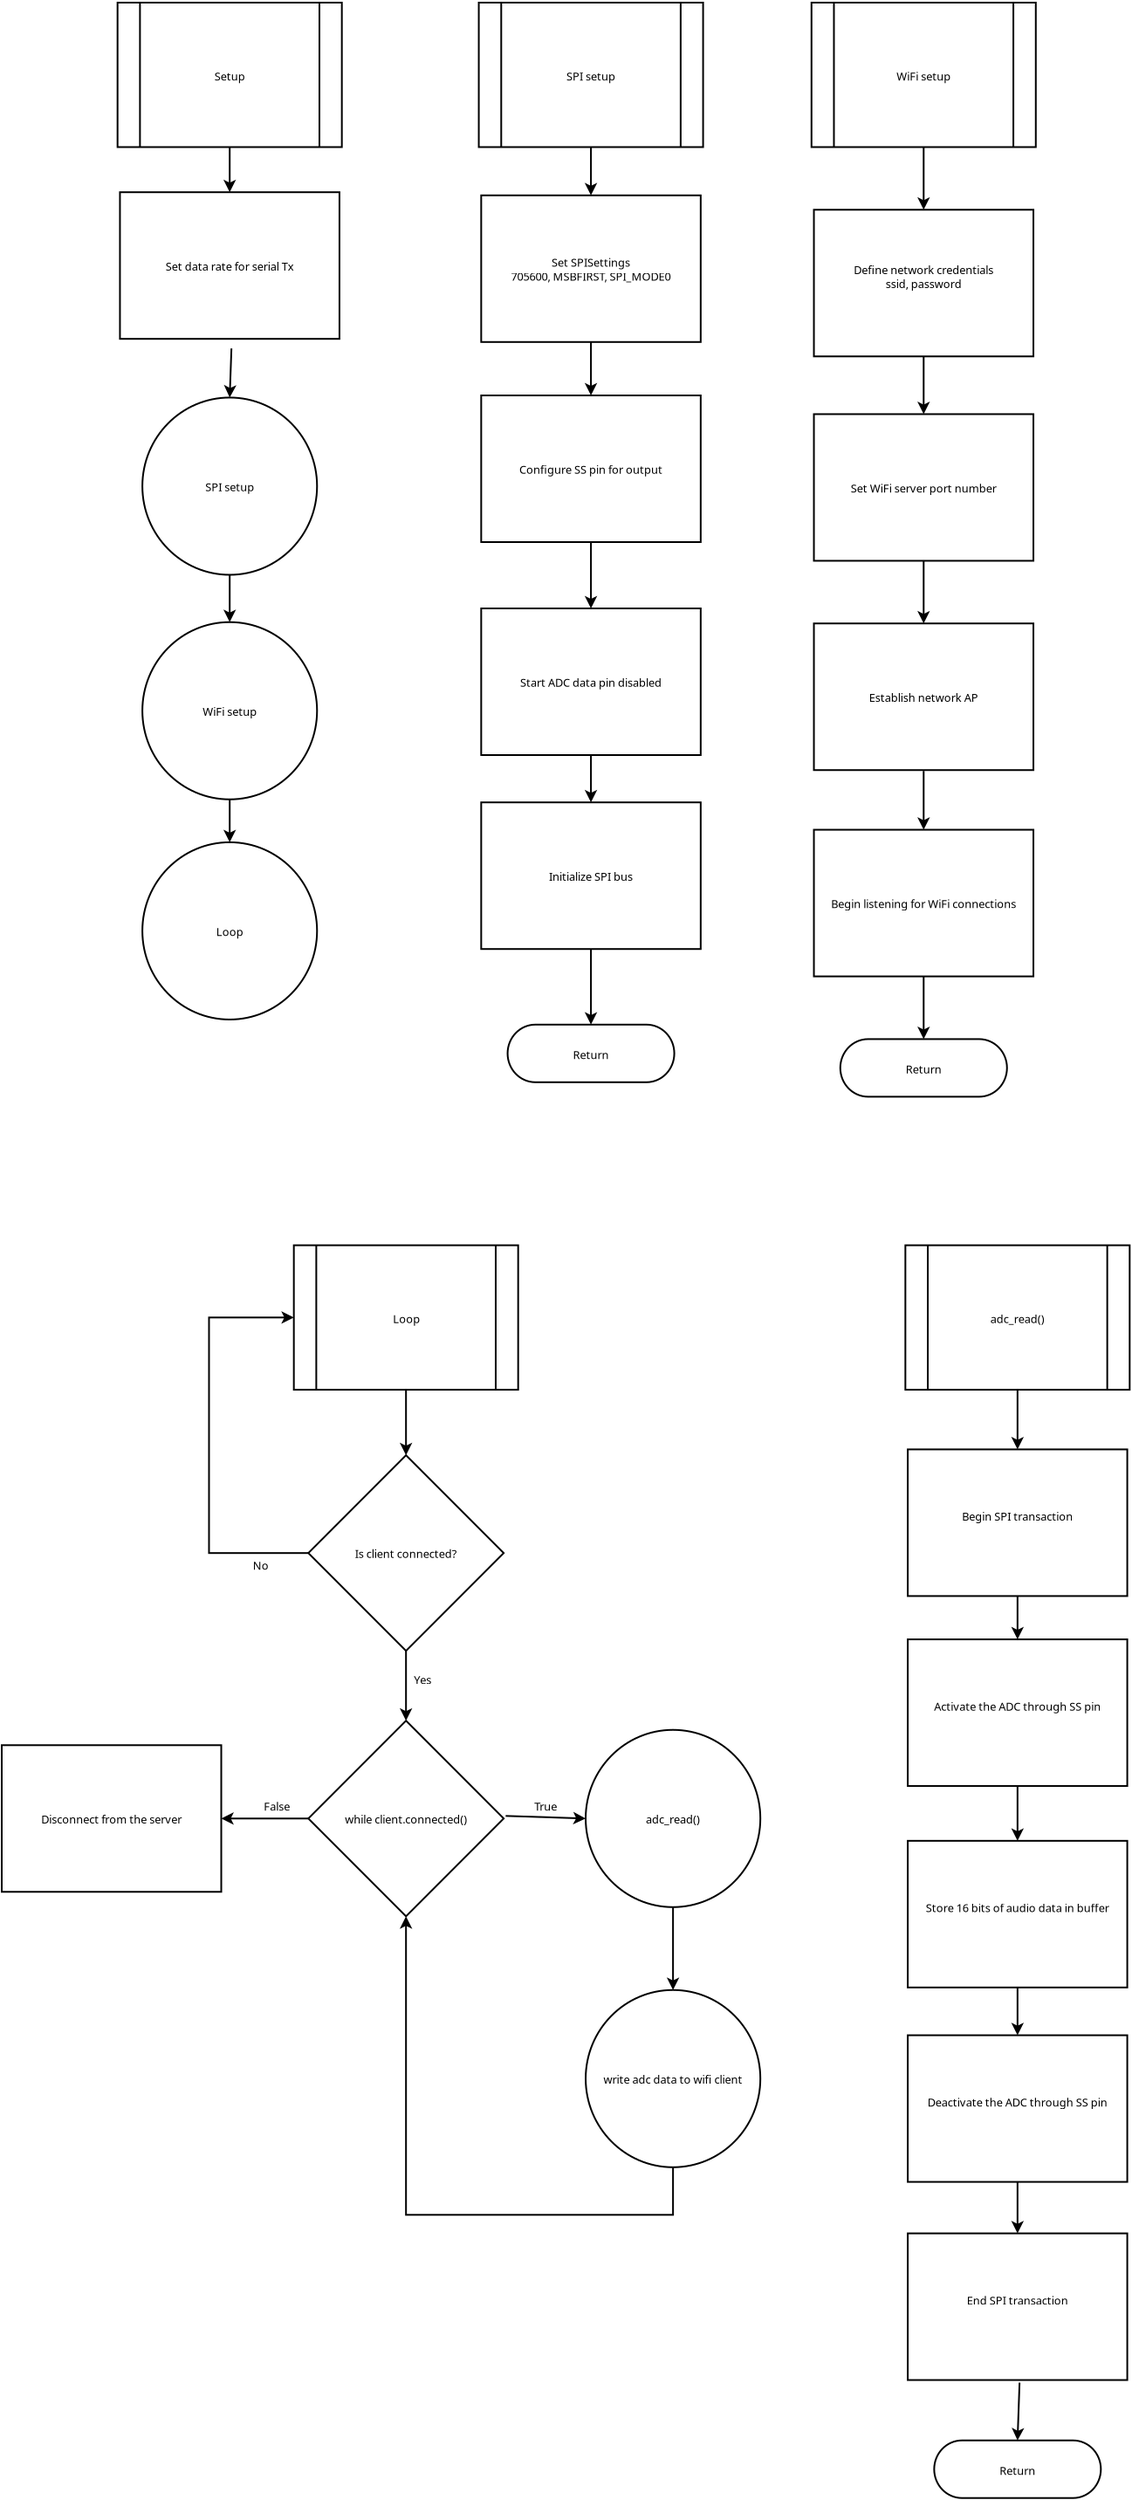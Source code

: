 <?xml version="1.0" encoding="UTF-8"?>
<dia:diagram xmlns:dia="http://www.lysator.liu.se/~alla/dia/">
  <dia:layer name="Background" visible="true" connectable="true" active="true">
    <dia:group>
      <dia:attribute name="meta">
        <dia:composite type="dict"/>
      </dia:attribute>
      <dia:attribute name="matrix"/>
      <dia:object type="Flowchart - Predefined Process" version="1" id="O0">
        <dia:attribute name="obj_pos">
          <dia:point val="64.436,91.11"/>
        </dia:attribute>
        <dia:attribute name="obj_bb">
          <dia:rectangle val="64.336,91.01;77.386,99.485"/>
        </dia:attribute>
        <dia:attribute name="meta">
          <dia:composite type="dict"/>
        </dia:attribute>
        <dia:attribute name="elem_corner">
          <dia:point val="64.436,91.11"/>
        </dia:attribute>
        <dia:attribute name="elem_width">
          <dia:real val="12.85"/>
        </dia:attribute>
        <dia:attribute name="elem_height">
          <dia:real val="8.275"/>
        </dia:attribute>
        <dia:attribute name="line_width">
          <dia:real val="0.1"/>
        </dia:attribute>
        <dia:attribute name="line_colour">
          <dia:color val="#000000ff"/>
        </dia:attribute>
        <dia:attribute name="fill_colour">
          <dia:color val="#ffffffff"/>
        </dia:attribute>
        <dia:attribute name="show_background">
          <dia:boolean val="true"/>
        </dia:attribute>
        <dia:attribute name="line_style">
          <dia:enum val="0"/>
          <dia:real val="1"/>
        </dia:attribute>
        <dia:attribute name="padding">
          <dia:real val="0.1"/>
        </dia:attribute>
        <dia:attribute name="text">
          <dia:composite type="text">
            <dia:attribute name="string">
              <dia:string>#Loop#</dia:string>
            </dia:attribute>
            <dia:attribute name="font">
              <dia:font family="sans" style="0" name="Helvetica"/>
            </dia:attribute>
            <dia:attribute name="height">
              <dia:real val="0.8"/>
            </dia:attribute>
            <dia:attribute name="pos">
              <dia:point val="70.861,95.447"/>
            </dia:attribute>
            <dia:attribute name="color">
              <dia:color val="#000000ff"/>
            </dia:attribute>
            <dia:attribute name="alignment">
              <dia:enum val="1"/>
            </dia:attribute>
          </dia:composite>
        </dia:attribute>
        <dia:attribute name="text_fitting">
          <dia:enum val="1"/>
        </dia:attribute>
        <dia:attribute name="flip_horizontal">
          <dia:boolean val="false"/>
        </dia:attribute>
        <dia:attribute name="flip_vertical">
          <dia:boolean val="false"/>
        </dia:attribute>
        <dia:attribute name="subscale">
          <dia:real val="1"/>
        </dia:attribute>
        <dia:connections>
          <dia:connection handle="0" to="O0" connection="14"/>
          <dia:connection handle="1" to="O1" connection="0"/>
        </dia:connections>
      </dia:object>
      <dia:object type="Flowchart - Diamond" version="0" id="O1">
        <dia:attribute name="obj_pos">
          <dia:point val="65.266,103.137"/>
        </dia:attribute>
        <dia:attribute name="obj_bb">
          <dia:rectangle val="65.216,103.087;76.507,114.392"/>
        </dia:attribute>
        <dia:attribute name="elem_corner">
          <dia:point val="65.266,103.137"/>
        </dia:attribute>
        <dia:attribute name="elem_width">
          <dia:real val="11.191"/>
        </dia:attribute>
        <dia:attribute name="elem_height">
          <dia:real val="11.204"/>
        </dia:attribute>
        <dia:attribute name="show_background">
          <dia:boolean val="true"/>
        </dia:attribute>
        <dia:attribute name="padding">
          <dia:real val="0.354"/>
        </dia:attribute>
        <dia:attribute name="text">
          <dia:composite type="text">
            <dia:attribute name="string">
              <dia:string>#Is client connected?#</dia:string>
            </dia:attribute>
            <dia:attribute name="font">
              <dia:font family="sans" style="0" name="Helvetica"/>
            </dia:attribute>
            <dia:attribute name="height">
              <dia:real val="0.8"/>
            </dia:attribute>
            <dia:attribute name="pos">
              <dia:point val="70.861,108.935"/>
            </dia:attribute>
            <dia:attribute name="color">
              <dia:color val="#000000ff"/>
            </dia:attribute>
            <dia:attribute name="alignment">
              <dia:enum val="1"/>
            </dia:attribute>
          </dia:composite>
        </dia:attribute>
        <dia:connections>
          <dia:connection handle="0" to="O1" connection="12"/>
          <dia:connection handle="1" to="O0" connection="6"/>
        </dia:connections>
      </dia:object>
      <dia:object type="Standard - Line" version="0" id="O2">
        <dia:attribute name="obj_pos">
          <dia:point val="70.861,99.385"/>
        </dia:attribute>
        <dia:attribute name="obj_bb">
          <dia:rectangle val="70.499,99.335;71.223,103.187"/>
        </dia:attribute>
        <dia:attribute name="conn_endpoints">
          <dia:point val="70.861,99.385"/>
          <dia:point val="70.861,103.137"/>
        </dia:attribute>
        <dia:attribute name="numcp">
          <dia:int val="1"/>
        </dia:attribute>
        <dia:attribute name="end_arrow">
          <dia:enum val="22"/>
        </dia:attribute>
        <dia:attribute name="end_arrow_length">
          <dia:real val="0.5"/>
        </dia:attribute>
        <dia:attribute name="end_arrow_width">
          <dia:real val="0.5"/>
        </dia:attribute>
      </dia:object>
      <dia:object type="Standard - ZigZagLine" version="1" id="O3">
        <dia:attribute name="obj_pos">
          <dia:point val="65.266,108.74"/>
        </dia:attribute>
        <dia:attribute name="obj_bb">
          <dia:rectangle val="59.526,94.886;65.316,108.79"/>
        </dia:attribute>
        <dia:attribute name="orth_points">
          <dia:point val="65.266,108.74"/>
          <dia:point val="59.576,108.74"/>
          <dia:point val="59.576,95.247"/>
          <dia:point val="64.436,95.247"/>
        </dia:attribute>
        <dia:attribute name="orth_orient">
          <dia:enum val="0"/>
          <dia:enum val="1"/>
          <dia:enum val="0"/>
        </dia:attribute>
        <dia:attribute name="autorouting">
          <dia:boolean val="false"/>
        </dia:attribute>
        <dia:attribute name="end_arrow">
          <dia:enum val="22"/>
        </dia:attribute>
        <dia:attribute name="end_arrow_length">
          <dia:real val="0.5"/>
        </dia:attribute>
        <dia:attribute name="end_arrow_width">
          <dia:real val="0.5"/>
        </dia:attribute>
      </dia:object>
      <dia:object type="Standard - Text" version="1" id="O4">
        <dia:attribute name="obj_pos">
          <dia:point val="62.085,109.69"/>
        </dia:attribute>
        <dia:attribute name="obj_bb">
          <dia:rectangle val="62.085,109.095;62.957,109.843"/>
        </dia:attribute>
        <dia:attribute name="text">
          <dia:composite type="text">
            <dia:attribute name="string">
              <dia:string>#No#</dia:string>
            </dia:attribute>
            <dia:attribute name="font">
              <dia:font family="sans" style="0" name="Helvetica"/>
            </dia:attribute>
            <dia:attribute name="height">
              <dia:real val="0.8"/>
            </dia:attribute>
            <dia:attribute name="pos">
              <dia:point val="62.085,109.69"/>
            </dia:attribute>
            <dia:attribute name="color">
              <dia:color val="#000000ff"/>
            </dia:attribute>
            <dia:attribute name="alignment">
              <dia:enum val="0"/>
            </dia:attribute>
          </dia:composite>
        </dia:attribute>
        <dia:attribute name="valign">
          <dia:enum val="3"/>
        </dia:attribute>
      </dia:object>
      <dia:object type="Flowchart - Ellipse" version="0" id="O5">
        <dia:attribute name="obj_pos">
          <dia:point val="81.154,118.868"/>
        </dia:attribute>
        <dia:attribute name="obj_bb">
          <dia:rectangle val="81.104,118.818;91.211,129.072"/>
        </dia:attribute>
        <dia:attribute name="elem_corner">
          <dia:point val="81.154,118.868"/>
        </dia:attribute>
        <dia:attribute name="elem_width">
          <dia:real val="10.007"/>
        </dia:attribute>
        <dia:attribute name="elem_height">
          <dia:real val="10.153"/>
        </dia:attribute>
        <dia:attribute name="show_background">
          <dia:boolean val="true"/>
        </dia:attribute>
        <dia:attribute name="padding">
          <dia:real val="0.354"/>
        </dia:attribute>
        <dia:attribute name="text">
          <dia:composite type="text">
            <dia:attribute name="string">
              <dia:string>#adc_read()#</dia:string>
            </dia:attribute>
            <dia:attribute name="font">
              <dia:font family="sans" style="0" name="Helvetica"/>
            </dia:attribute>
            <dia:attribute name="height">
              <dia:real val="0.8"/>
            </dia:attribute>
            <dia:attribute name="pos">
              <dia:point val="86.158,124.14"/>
            </dia:attribute>
            <dia:attribute name="color">
              <dia:color val="#000000ff"/>
            </dia:attribute>
            <dia:attribute name="alignment">
              <dia:enum val="1"/>
            </dia:attribute>
          </dia:composite>
        </dia:attribute>
      </dia:object>
      <dia:object type="Flowchart - Ellipse" version="0" id="O6">
        <dia:attribute name="obj_pos">
          <dia:point val="81.154,133.768"/>
        </dia:attribute>
        <dia:attribute name="obj_bb">
          <dia:rectangle val="81.104,133.718;91.211,143.971"/>
        </dia:attribute>
        <dia:attribute name="elem_corner">
          <dia:point val="81.154,133.768"/>
        </dia:attribute>
        <dia:attribute name="elem_width">
          <dia:real val="10.007"/>
        </dia:attribute>
        <dia:attribute name="elem_height">
          <dia:real val="10.153"/>
        </dia:attribute>
        <dia:attribute name="show_background">
          <dia:boolean val="true"/>
        </dia:attribute>
        <dia:attribute name="padding">
          <dia:real val="0.354"/>
        </dia:attribute>
        <dia:attribute name="text">
          <dia:composite type="text">
            <dia:attribute name="string">
              <dia:string>#write adc data to wifi client#</dia:string>
            </dia:attribute>
            <dia:attribute name="font">
              <dia:font family="sans" style="0" name="Helvetica"/>
            </dia:attribute>
            <dia:attribute name="height">
              <dia:real val="0.8"/>
            </dia:attribute>
            <dia:attribute name="pos">
              <dia:point val="86.158,139.04"/>
            </dia:attribute>
            <dia:attribute name="color">
              <dia:color val="#000000ff"/>
            </dia:attribute>
            <dia:attribute name="alignment">
              <dia:enum val="1"/>
            </dia:attribute>
          </dia:composite>
        </dia:attribute>
        <dia:connections>
          <dia:connection handle="0" to="O1" connection="8"/>
          <dia:connection handle="1" to="O7" connection="0"/>
        </dia:connections>
      </dia:object>
      <dia:object type="Flowchart - Diamond" version="0" id="O7">
        <dia:attribute name="obj_pos">
          <dia:point val="65.266,118.343"/>
        </dia:attribute>
        <dia:attribute name="obj_bb">
          <dia:rectangle val="65.216,118.293;76.507,129.597"/>
        </dia:attribute>
        <dia:attribute name="elem_corner">
          <dia:point val="65.266,118.343"/>
        </dia:attribute>
        <dia:attribute name="elem_width">
          <dia:real val="11.191"/>
        </dia:attribute>
        <dia:attribute name="elem_height">
          <dia:real val="11.204"/>
        </dia:attribute>
        <dia:attribute name="show_background">
          <dia:boolean val="true"/>
        </dia:attribute>
        <dia:attribute name="padding">
          <dia:real val="0.354"/>
        </dia:attribute>
        <dia:attribute name="text">
          <dia:composite type="text">
            <dia:attribute name="string">
              <dia:string>#while client.connected()#</dia:string>
            </dia:attribute>
            <dia:attribute name="font">
              <dia:font family="sans" style="0" name="Helvetica"/>
            </dia:attribute>
            <dia:attribute name="height">
              <dia:real val="0.8"/>
            </dia:attribute>
            <dia:attribute name="pos">
              <dia:point val="70.861,124.14"/>
            </dia:attribute>
            <dia:attribute name="color">
              <dia:color val="#000000ff"/>
            </dia:attribute>
            <dia:attribute name="alignment">
              <dia:enum val="1"/>
            </dia:attribute>
          </dia:composite>
        </dia:attribute>
      </dia:object>
      <dia:object type="Standard - Line" version="0" id="O8">
        <dia:attribute name="obj_pos">
          <dia:point val="70.861,114.342"/>
        </dia:attribute>
        <dia:attribute name="obj_bb">
          <dia:rectangle val="70.499,114.292;71.223,118.393"/>
        </dia:attribute>
        <dia:attribute name="conn_endpoints">
          <dia:point val="70.861,114.342"/>
          <dia:point val="70.861,118.343"/>
        </dia:attribute>
        <dia:attribute name="numcp">
          <dia:int val="1"/>
        </dia:attribute>
        <dia:attribute name="end_arrow">
          <dia:enum val="22"/>
        </dia:attribute>
        <dia:attribute name="end_arrow_length">
          <dia:real val="0.5"/>
        </dia:attribute>
        <dia:attribute name="end_arrow_width">
          <dia:real val="0.5"/>
        </dia:attribute>
        <dia:connections>
          <dia:connection handle="1" to="O5" connection="8"/>
        </dia:connections>
      </dia:object>
      <dia:object type="Flowchart - Box" version="0" id="O9">
        <dia:attribute name="obj_pos">
          <dia:point val="47.702,119.745"/>
        </dia:attribute>
        <dia:attribute name="obj_bb">
          <dia:rectangle val="47.652,119.695;60.327,128.195"/>
        </dia:attribute>
        <dia:attribute name="elem_corner">
          <dia:point val="47.702,119.745"/>
        </dia:attribute>
        <dia:attribute name="elem_width">
          <dia:real val="12.575"/>
        </dia:attribute>
        <dia:attribute name="elem_height">
          <dia:real val="8.4"/>
        </dia:attribute>
        <dia:attribute name="show_background">
          <dia:boolean val="true"/>
        </dia:attribute>
        <dia:attribute name="padding">
          <dia:real val="0.5"/>
        </dia:attribute>
        <dia:attribute name="text">
          <dia:composite type="text">
            <dia:attribute name="string">
              <dia:string>#Disconnect from the server#</dia:string>
            </dia:attribute>
            <dia:attribute name="font">
              <dia:font family="sans" style="0" name="Helvetica"/>
            </dia:attribute>
            <dia:attribute name="height">
              <dia:real val="0.8"/>
            </dia:attribute>
            <dia:attribute name="pos">
              <dia:point val="53.99,124.14"/>
            </dia:attribute>
            <dia:attribute name="color">
              <dia:color val="#000000ff"/>
            </dia:attribute>
            <dia:attribute name="alignment">
              <dia:enum val="1"/>
            </dia:attribute>
          </dia:composite>
        </dia:attribute>
        <dia:connections>
          <dia:connection handle="0" to="O5" connection="12"/>
          <dia:connection handle="1" to="O6" connection="4"/>
        </dia:connections>
      </dia:object>
      <dia:object type="Standard - Line" version="0" id="O10">
        <dia:attribute name="obj_pos">
          <dia:point val="76.57,123.797"/>
        </dia:attribute>
        <dia:attribute name="obj_bb">
          <dia:rectangle val="76.518,123.56;81.206,124.283"/>
        </dia:attribute>
        <dia:attribute name="conn_endpoints">
          <dia:point val="76.57,123.797"/>
          <dia:point val="81.154,123.945"/>
        </dia:attribute>
        <dia:attribute name="numcp">
          <dia:int val="1"/>
        </dia:attribute>
        <dia:attribute name="end_arrow">
          <dia:enum val="22"/>
        </dia:attribute>
        <dia:attribute name="end_arrow_length">
          <dia:real val="0.5"/>
        </dia:attribute>
        <dia:attribute name="end_arrow_width">
          <dia:real val="0.5"/>
        </dia:attribute>
        <dia:connections>
          <dia:connection handle="0" to="O6" connection="12"/>
          <dia:connection handle="1" to="O7" connection="8"/>
        </dia:connections>
      </dia:object>
      <dia:object type="Standard - Line" version="0" id="O11">
        <dia:attribute name="obj_pos">
          <dia:point val="86.158,129.022"/>
        </dia:attribute>
        <dia:attribute name="obj_bb">
          <dia:rectangle val="85.796,128.972;86.519,133.818"/>
        </dia:attribute>
        <dia:attribute name="conn_endpoints">
          <dia:point val="86.158,129.022"/>
          <dia:point val="86.158,133.768"/>
        </dia:attribute>
        <dia:attribute name="numcp">
          <dia:int val="1"/>
        </dia:attribute>
        <dia:attribute name="end_arrow">
          <dia:enum val="22"/>
        </dia:attribute>
        <dia:attribute name="end_arrow_length">
          <dia:real val="0.5"/>
        </dia:attribute>
        <dia:attribute name="end_arrow_width">
          <dia:real val="0.5"/>
        </dia:attribute>
        <dia:connections>
          <dia:connection handle="0" to="O7" connection="12"/>
          <dia:connection handle="1" to="O9" connection="8"/>
        </dia:connections>
      </dia:object>
      <dia:object type="Standard - ZigZagLine" version="1" id="O12">
        <dia:attribute name="obj_pos">
          <dia:point val="86.158,143.921"/>
        </dia:attribute>
        <dia:attribute name="obj_bb">
          <dia:rectangle val="70.499,129.497;86.208,146.697"/>
        </dia:attribute>
        <dia:attribute name="orth_points">
          <dia:point val="86.158,143.921"/>
          <dia:point val="86.158,146.647"/>
          <dia:point val="70.861,146.647"/>
          <dia:point val="70.861,129.547"/>
        </dia:attribute>
        <dia:attribute name="orth_orient">
          <dia:enum val="1"/>
          <dia:enum val="0"/>
          <dia:enum val="1"/>
        </dia:attribute>
        <dia:attribute name="autorouting">
          <dia:boolean val="false"/>
        </dia:attribute>
        <dia:attribute name="end_arrow">
          <dia:enum val="22"/>
        </dia:attribute>
        <dia:attribute name="end_arrow_length">
          <dia:real val="0.5"/>
        </dia:attribute>
        <dia:attribute name="end_arrow_width">
          <dia:real val="0.5"/>
        </dia:attribute>
      </dia:object>
      <dia:object type="Standard - Line" version="0" id="O13">
        <dia:attribute name="obj_pos">
          <dia:point val="65.266,123.945"/>
        </dia:attribute>
        <dia:attribute name="obj_bb">
          <dia:rectangle val="60.227,123.583;65.316,124.307"/>
        </dia:attribute>
        <dia:attribute name="conn_endpoints">
          <dia:point val="65.266,123.945"/>
          <dia:point val="60.277,123.945"/>
        </dia:attribute>
        <dia:attribute name="numcp">
          <dia:int val="1"/>
        </dia:attribute>
        <dia:attribute name="end_arrow">
          <dia:enum val="22"/>
        </dia:attribute>
        <dia:attribute name="end_arrow_length">
          <dia:real val="0.5"/>
        </dia:attribute>
        <dia:attribute name="end_arrow_width">
          <dia:real val="0.5"/>
        </dia:attribute>
      </dia:object>
      <dia:object type="Standard - Text" version="1" id="O14">
        <dia:attribute name="obj_pos">
          <dia:point val="71.32,116.248"/>
        </dia:attribute>
        <dia:attribute name="obj_bb">
          <dia:rectangle val="71.32,115.653;72.352,116.4"/>
        </dia:attribute>
        <dia:attribute name="text">
          <dia:composite type="text">
            <dia:attribute name="string">
              <dia:string>#Yes#</dia:string>
            </dia:attribute>
            <dia:attribute name="font">
              <dia:font family="sans" style="0" name="Helvetica"/>
            </dia:attribute>
            <dia:attribute name="height">
              <dia:real val="0.8"/>
            </dia:attribute>
            <dia:attribute name="pos">
              <dia:point val="71.32,116.248"/>
            </dia:attribute>
            <dia:attribute name="color">
              <dia:color val="#000000ff"/>
            </dia:attribute>
            <dia:attribute name="alignment">
              <dia:enum val="0"/>
            </dia:attribute>
          </dia:composite>
        </dia:attribute>
        <dia:attribute name="valign">
          <dia:enum val="3"/>
        </dia:attribute>
      </dia:object>
      <dia:object type="Standard - Text" version="1" id="O15">
        <dia:attribute name="obj_pos">
          <dia:point val="78.22,123.497"/>
        </dia:attribute>
        <dia:attribute name="obj_bb">
          <dia:rectangle val="78.22,122.902;79.577,123.65"/>
        </dia:attribute>
        <dia:attribute name="text">
          <dia:composite type="text">
            <dia:attribute name="string">
              <dia:string>#True#</dia:string>
            </dia:attribute>
            <dia:attribute name="font">
              <dia:font family="sans" style="0" name="Helvetica"/>
            </dia:attribute>
            <dia:attribute name="height">
              <dia:real val="0.8"/>
            </dia:attribute>
            <dia:attribute name="pos">
              <dia:point val="78.22,123.497"/>
            </dia:attribute>
            <dia:attribute name="color">
              <dia:color val="#000000ff"/>
            </dia:attribute>
            <dia:attribute name="alignment">
              <dia:enum val="0"/>
            </dia:attribute>
          </dia:composite>
        </dia:attribute>
        <dia:attribute name="valign">
          <dia:enum val="3"/>
        </dia:attribute>
      </dia:object>
      <dia:object type="Standard - Text" version="1" id="O16">
        <dia:attribute name="obj_pos">
          <dia:point val="62.72,123.497"/>
        </dia:attribute>
        <dia:attribute name="obj_bb">
          <dia:rectangle val="62.72,122.902;64.327,123.65"/>
        </dia:attribute>
        <dia:attribute name="text">
          <dia:composite type="text">
            <dia:attribute name="string">
              <dia:string>#False#</dia:string>
            </dia:attribute>
            <dia:attribute name="font">
              <dia:font family="sans" style="0" name="Helvetica"/>
            </dia:attribute>
            <dia:attribute name="height">
              <dia:real val="0.8"/>
            </dia:attribute>
            <dia:attribute name="pos">
              <dia:point val="62.72,123.497"/>
            </dia:attribute>
            <dia:attribute name="color">
              <dia:color val="#000000ff"/>
            </dia:attribute>
            <dia:attribute name="alignment">
              <dia:enum val="0"/>
            </dia:attribute>
          </dia:composite>
        </dia:attribute>
        <dia:attribute name="valign">
          <dia:enum val="3"/>
        </dia:attribute>
      </dia:object>
    </dia:group>
    <dia:group>
      <dia:attribute name="meta">
        <dia:composite type="dict"/>
      </dia:attribute>
      <dia:attribute name="matrix"/>
      <dia:object type="Flowchart - Predefined Process" version="1" id="O17">
        <dia:attribute name="obj_pos">
          <dia:point val="99.469,91.11"/>
        </dia:attribute>
        <dia:attribute name="obj_bb">
          <dia:rectangle val="99.369,91.01;112.419,99.485"/>
        </dia:attribute>
        <dia:attribute name="meta">
          <dia:composite type="dict"/>
        </dia:attribute>
        <dia:attribute name="elem_corner">
          <dia:point val="99.469,91.11"/>
        </dia:attribute>
        <dia:attribute name="elem_width">
          <dia:real val="12.85"/>
        </dia:attribute>
        <dia:attribute name="elem_height">
          <dia:real val="8.275"/>
        </dia:attribute>
        <dia:attribute name="line_width">
          <dia:real val="0.1"/>
        </dia:attribute>
        <dia:attribute name="line_colour">
          <dia:color val="#000000ff"/>
        </dia:attribute>
        <dia:attribute name="fill_colour">
          <dia:color val="#ffffffff"/>
        </dia:attribute>
        <dia:attribute name="show_background">
          <dia:boolean val="true"/>
        </dia:attribute>
        <dia:attribute name="line_style">
          <dia:enum val="0"/>
          <dia:real val="1"/>
        </dia:attribute>
        <dia:attribute name="padding">
          <dia:real val="0.1"/>
        </dia:attribute>
        <dia:attribute name="text">
          <dia:composite type="text">
            <dia:attribute name="string">
              <dia:string>#adc_read()#</dia:string>
            </dia:attribute>
            <dia:attribute name="font">
              <dia:font family="sans" style="0" name="Helvetica"/>
            </dia:attribute>
            <dia:attribute name="height">
              <dia:real val="0.8"/>
            </dia:attribute>
            <dia:attribute name="pos">
              <dia:point val="105.894,95.447"/>
            </dia:attribute>
            <dia:attribute name="color">
              <dia:color val="#000000ff"/>
            </dia:attribute>
            <dia:attribute name="alignment">
              <dia:enum val="1"/>
            </dia:attribute>
          </dia:composite>
        </dia:attribute>
        <dia:attribute name="text_fitting">
          <dia:enum val="1"/>
        </dia:attribute>
        <dia:attribute name="flip_horizontal">
          <dia:boolean val="false"/>
        </dia:attribute>
        <dia:attribute name="flip_vertical">
          <dia:boolean val="false"/>
        </dia:attribute>
        <dia:attribute name="subscale">
          <dia:real val="1"/>
        </dia:attribute>
      </dia:object>
      <dia:object type="Flowchart - Box" version="0" id="O18">
        <dia:attribute name="obj_pos">
          <dia:point val="99.606,102.802"/>
        </dia:attribute>
        <dia:attribute name="obj_bb">
          <dia:rectangle val="99.556,102.752;112.231,111.252"/>
        </dia:attribute>
        <dia:attribute name="elem_corner">
          <dia:point val="99.606,102.802"/>
        </dia:attribute>
        <dia:attribute name="elem_width">
          <dia:real val="12.575"/>
        </dia:attribute>
        <dia:attribute name="elem_height">
          <dia:real val="8.4"/>
        </dia:attribute>
        <dia:attribute name="show_background">
          <dia:boolean val="true"/>
        </dia:attribute>
        <dia:attribute name="padding">
          <dia:real val="0.5"/>
        </dia:attribute>
        <dia:attribute name="text">
          <dia:composite type="text">
            <dia:attribute name="string">
              <dia:string>#Begin SPI transaction
#</dia:string>
            </dia:attribute>
            <dia:attribute name="font">
              <dia:font family="sans" style="0" name="Helvetica"/>
            </dia:attribute>
            <dia:attribute name="height">
              <dia:real val="0.8"/>
            </dia:attribute>
            <dia:attribute name="pos">
              <dia:point val="105.894,106.797"/>
            </dia:attribute>
            <dia:attribute name="color">
              <dia:color val="#000000ff"/>
            </dia:attribute>
            <dia:attribute name="alignment">
              <dia:enum val="1"/>
            </dia:attribute>
          </dia:composite>
        </dia:attribute>
      </dia:object>
      <dia:object type="Flowchart - Box" version="0" id="O19">
        <dia:attribute name="obj_pos">
          <dia:point val="99.606,113.684"/>
        </dia:attribute>
        <dia:attribute name="obj_bb">
          <dia:rectangle val="99.556,113.634;112.231,122.134"/>
        </dia:attribute>
        <dia:attribute name="elem_corner">
          <dia:point val="99.606,113.684"/>
        </dia:attribute>
        <dia:attribute name="elem_width">
          <dia:real val="12.575"/>
        </dia:attribute>
        <dia:attribute name="elem_height">
          <dia:real val="8.4"/>
        </dia:attribute>
        <dia:attribute name="show_background">
          <dia:boolean val="true"/>
        </dia:attribute>
        <dia:attribute name="padding">
          <dia:real val="0.5"/>
        </dia:attribute>
        <dia:attribute name="text">
          <dia:composite type="text">
            <dia:attribute name="string">
              <dia:string>#Activate the ADC through SS pin
#</dia:string>
            </dia:attribute>
            <dia:attribute name="font">
              <dia:font family="sans" style="0" name="Helvetica"/>
            </dia:attribute>
            <dia:attribute name="height">
              <dia:real val="0.8"/>
            </dia:attribute>
            <dia:attribute name="pos">
              <dia:point val="105.894,117.679"/>
            </dia:attribute>
            <dia:attribute name="color">
              <dia:color val="#000000ff"/>
            </dia:attribute>
            <dia:attribute name="alignment">
              <dia:enum val="1"/>
            </dia:attribute>
          </dia:composite>
        </dia:attribute>
      </dia:object>
      <dia:object type="Flowchart - Box" version="0" id="O20">
        <dia:attribute name="obj_pos">
          <dia:point val="99.606,125.223"/>
        </dia:attribute>
        <dia:attribute name="obj_bb">
          <dia:rectangle val="99.556,125.173;112.231,133.673"/>
        </dia:attribute>
        <dia:attribute name="elem_corner">
          <dia:point val="99.606,125.223"/>
        </dia:attribute>
        <dia:attribute name="elem_width">
          <dia:real val="12.575"/>
        </dia:attribute>
        <dia:attribute name="elem_height">
          <dia:real val="8.4"/>
        </dia:attribute>
        <dia:attribute name="show_background">
          <dia:boolean val="true"/>
        </dia:attribute>
        <dia:attribute name="padding">
          <dia:real val="0.5"/>
        </dia:attribute>
        <dia:attribute name="text">
          <dia:composite type="text">
            <dia:attribute name="string">
              <dia:string>#Store 16 bits of audio data in buffer
#</dia:string>
            </dia:attribute>
            <dia:attribute name="font">
              <dia:font family="sans" style="0" name="Helvetica"/>
            </dia:attribute>
            <dia:attribute name="height">
              <dia:real val="0.8"/>
            </dia:attribute>
            <dia:attribute name="pos">
              <dia:point val="105.894,129.218"/>
            </dia:attribute>
            <dia:attribute name="color">
              <dia:color val="#000000ff"/>
            </dia:attribute>
            <dia:attribute name="alignment">
              <dia:enum val="1"/>
            </dia:attribute>
          </dia:composite>
        </dia:attribute>
      </dia:object>
      <dia:object type="Flowchart - Box" version="0" id="O21">
        <dia:attribute name="obj_pos">
          <dia:point val="99.606,136.36"/>
        </dia:attribute>
        <dia:attribute name="obj_bb">
          <dia:rectangle val="99.556,136.31;112.231,144.81"/>
        </dia:attribute>
        <dia:attribute name="elem_corner">
          <dia:point val="99.606,136.36"/>
        </dia:attribute>
        <dia:attribute name="elem_width">
          <dia:real val="12.575"/>
        </dia:attribute>
        <dia:attribute name="elem_height">
          <dia:real val="8.4"/>
        </dia:attribute>
        <dia:attribute name="show_background">
          <dia:boolean val="true"/>
        </dia:attribute>
        <dia:attribute name="padding">
          <dia:real val="0.5"/>
        </dia:attribute>
        <dia:attribute name="text">
          <dia:composite type="text">
            <dia:attribute name="string">
              <dia:string>#Deactivate the ADC through SS pin
#</dia:string>
            </dia:attribute>
            <dia:attribute name="font">
              <dia:font family="sans" style="0" name="Helvetica"/>
            </dia:attribute>
            <dia:attribute name="height">
              <dia:real val="0.8"/>
            </dia:attribute>
            <dia:attribute name="pos">
              <dia:point val="105.894,140.355"/>
            </dia:attribute>
            <dia:attribute name="color">
              <dia:color val="#000000ff"/>
            </dia:attribute>
            <dia:attribute name="alignment">
              <dia:enum val="1"/>
            </dia:attribute>
          </dia:composite>
        </dia:attribute>
      </dia:object>
      <dia:object type="Flowchart - Box" version="0" id="O22">
        <dia:attribute name="obj_pos">
          <dia:point val="99.606,147.709"/>
        </dia:attribute>
        <dia:attribute name="obj_bb">
          <dia:rectangle val="99.556,147.659;112.231,156.159"/>
        </dia:attribute>
        <dia:attribute name="elem_corner">
          <dia:point val="99.606,147.709"/>
        </dia:attribute>
        <dia:attribute name="elem_width">
          <dia:real val="12.575"/>
        </dia:attribute>
        <dia:attribute name="elem_height">
          <dia:real val="8.4"/>
        </dia:attribute>
        <dia:attribute name="show_background">
          <dia:boolean val="true"/>
        </dia:attribute>
        <dia:attribute name="padding">
          <dia:real val="0.5"/>
        </dia:attribute>
        <dia:attribute name="text">
          <dia:composite type="text">
            <dia:attribute name="string">
              <dia:string>#End SPI transaction
#</dia:string>
            </dia:attribute>
            <dia:attribute name="font">
              <dia:font family="sans" style="0" name="Helvetica"/>
            </dia:attribute>
            <dia:attribute name="height">
              <dia:real val="0.8"/>
            </dia:attribute>
            <dia:attribute name="pos">
              <dia:point val="105.894,151.704"/>
            </dia:attribute>
            <dia:attribute name="color">
              <dia:color val="#000000ff"/>
            </dia:attribute>
            <dia:attribute name="alignment">
              <dia:enum val="1"/>
            </dia:attribute>
          </dia:composite>
        </dia:attribute>
        <dia:connections>
          <dia:connection handle="0" to="O17" connection="14"/>
          <dia:connection handle="1" to="O18" connection="2"/>
        </dia:connections>
      </dia:object>
      <dia:object type="Flowchart - Terminal" version="1" id="O23">
        <dia:attribute name="obj_pos">
          <dia:point val="101.119,159.568"/>
        </dia:attribute>
        <dia:attribute name="obj_bb">
          <dia:rectangle val="101.019,159.468;110.769,162.968"/>
        </dia:attribute>
        <dia:attribute name="meta">
          <dia:composite type="dict"/>
        </dia:attribute>
        <dia:attribute name="elem_corner">
          <dia:point val="101.119,159.568"/>
        </dia:attribute>
        <dia:attribute name="elem_width">
          <dia:real val="9.55"/>
        </dia:attribute>
        <dia:attribute name="elem_height">
          <dia:real val="3.3"/>
        </dia:attribute>
        <dia:attribute name="line_width">
          <dia:real val="0.1"/>
        </dia:attribute>
        <dia:attribute name="line_colour">
          <dia:color val="#000000ff"/>
        </dia:attribute>
        <dia:attribute name="fill_colour">
          <dia:color val="#ffffffff"/>
        </dia:attribute>
        <dia:attribute name="show_background">
          <dia:boolean val="true"/>
        </dia:attribute>
        <dia:attribute name="line_style">
          <dia:enum val="0"/>
          <dia:real val="1"/>
        </dia:attribute>
        <dia:attribute name="padding">
          <dia:real val="0.1"/>
        </dia:attribute>
        <dia:attribute name="text">
          <dia:composite type="text">
            <dia:attribute name="string">
              <dia:string>#Return#</dia:string>
            </dia:attribute>
            <dia:attribute name="font">
              <dia:font family="sans" style="0" name="Helvetica"/>
            </dia:attribute>
            <dia:attribute name="height">
              <dia:real val="0.8"/>
            </dia:attribute>
            <dia:attribute name="pos">
              <dia:point val="105.894,161.418"/>
            </dia:attribute>
            <dia:attribute name="color">
              <dia:color val="#000000ff"/>
            </dia:attribute>
            <dia:attribute name="alignment">
              <dia:enum val="1"/>
            </dia:attribute>
          </dia:composite>
        </dia:attribute>
        <dia:attribute name="text_fitting">
          <dia:enum val="1"/>
        </dia:attribute>
        <dia:attribute name="flip_horizontal">
          <dia:boolean val="false"/>
        </dia:attribute>
        <dia:attribute name="flip_vertical">
          <dia:boolean val="false"/>
        </dia:attribute>
        <dia:attribute name="subscale">
          <dia:real val="1"/>
        </dia:attribute>
        <dia:connections>
          <dia:connection handle="0" to="O18" connection="13"/>
          <dia:connection handle="1" to="O19" connection="2"/>
        </dia:connections>
      </dia:object>
      <dia:object type="Standard - Line" version="0" id="O24">
        <dia:attribute name="obj_pos">
          <dia:point val="105.894,99.385"/>
        </dia:attribute>
        <dia:attribute name="obj_bb">
          <dia:rectangle val="105.532,99.335;106.256,102.852"/>
        </dia:attribute>
        <dia:attribute name="conn_endpoints">
          <dia:point val="105.894,99.385"/>
          <dia:point val="105.894,102.802"/>
        </dia:attribute>
        <dia:attribute name="numcp">
          <dia:int val="1"/>
        </dia:attribute>
        <dia:attribute name="end_arrow">
          <dia:enum val="22"/>
        </dia:attribute>
        <dia:attribute name="end_arrow_length">
          <dia:real val="0.5"/>
        </dia:attribute>
        <dia:attribute name="end_arrow_width">
          <dia:real val="0.5"/>
        </dia:attribute>
        <dia:connections>
          <dia:connection handle="0" to="O19" connection="13"/>
          <dia:connection handle="1" to="O20" connection="2"/>
        </dia:connections>
      </dia:object>
      <dia:object type="Standard - Line" version="0" id="O25">
        <dia:attribute name="obj_pos">
          <dia:point val="105.894,111.202"/>
        </dia:attribute>
        <dia:attribute name="obj_bb">
          <dia:rectangle val="105.532,111.152;106.256,113.734"/>
        </dia:attribute>
        <dia:attribute name="conn_endpoints">
          <dia:point val="105.894,111.202"/>
          <dia:point val="105.894,113.684"/>
        </dia:attribute>
        <dia:attribute name="numcp">
          <dia:int val="1"/>
        </dia:attribute>
        <dia:attribute name="end_arrow">
          <dia:enum val="22"/>
        </dia:attribute>
        <dia:attribute name="end_arrow_length">
          <dia:real val="0.5"/>
        </dia:attribute>
        <dia:attribute name="end_arrow_width">
          <dia:real val="0.5"/>
        </dia:attribute>
        <dia:connections>
          <dia:connection handle="0" to="O20" connection="13"/>
          <dia:connection handle="1" to="O21" connection="2"/>
        </dia:connections>
      </dia:object>
      <dia:object type="Standard - Line" version="0" id="O26">
        <dia:attribute name="obj_pos">
          <dia:point val="105.894,122.084"/>
        </dia:attribute>
        <dia:attribute name="obj_bb">
          <dia:rectangle val="105.532,122.034;106.256,125.273"/>
        </dia:attribute>
        <dia:attribute name="conn_endpoints">
          <dia:point val="105.894,122.084"/>
          <dia:point val="105.894,125.223"/>
        </dia:attribute>
        <dia:attribute name="numcp">
          <dia:int val="1"/>
        </dia:attribute>
        <dia:attribute name="end_arrow">
          <dia:enum val="22"/>
        </dia:attribute>
        <dia:attribute name="end_arrow_length">
          <dia:real val="0.5"/>
        </dia:attribute>
        <dia:attribute name="end_arrow_width">
          <dia:real val="0.5"/>
        </dia:attribute>
        <dia:connections>
          <dia:connection handle="0" to="O21" connection="13"/>
          <dia:connection handle="1" to="O22" connection="2"/>
        </dia:connections>
      </dia:object>
      <dia:object type="Standard - Line" version="0" id="O27">
        <dia:attribute name="obj_pos">
          <dia:point val="105.894,133.623"/>
        </dia:attribute>
        <dia:attribute name="obj_bb">
          <dia:rectangle val="105.532,133.573;106.256,136.41"/>
        </dia:attribute>
        <dia:attribute name="conn_endpoints">
          <dia:point val="105.894,133.623"/>
          <dia:point val="105.894,136.36"/>
        </dia:attribute>
        <dia:attribute name="numcp">
          <dia:int val="1"/>
        </dia:attribute>
        <dia:attribute name="end_arrow">
          <dia:enum val="22"/>
        </dia:attribute>
        <dia:attribute name="end_arrow_length">
          <dia:real val="0.5"/>
        </dia:attribute>
        <dia:attribute name="end_arrow_width">
          <dia:real val="0.5"/>
        </dia:attribute>
        <dia:connections>
          <dia:connection handle="1" to="O23" connection="2"/>
        </dia:connections>
      </dia:object>
      <dia:object type="Standard - Line" version="0" id="O28">
        <dia:attribute name="obj_pos">
          <dia:point val="105.894,144.76"/>
        </dia:attribute>
        <dia:attribute name="obj_bb">
          <dia:rectangle val="105.532,144.71;106.256,147.759"/>
        </dia:attribute>
        <dia:attribute name="conn_endpoints">
          <dia:point val="105.894,144.76"/>
          <dia:point val="105.894,147.709"/>
        </dia:attribute>
        <dia:attribute name="numcp">
          <dia:int val="1"/>
        </dia:attribute>
        <dia:attribute name="end_arrow">
          <dia:enum val="22"/>
        </dia:attribute>
        <dia:attribute name="end_arrow_length">
          <dia:real val="0.5"/>
        </dia:attribute>
        <dia:attribute name="end_arrow_width">
          <dia:real val="0.5"/>
        </dia:attribute>
      </dia:object>
      <dia:object type="Standard - Line" version="0" id="O29">
        <dia:attribute name="obj_pos">
          <dia:point val="106.01,156.257"/>
        </dia:attribute>
        <dia:attribute name="obj_bb">
          <dia:rectangle val="105.558,156.206;106.281,159.619"/>
        </dia:attribute>
        <dia:attribute name="conn_endpoints">
          <dia:point val="106.01,156.257"/>
          <dia:point val="105.894,159.568"/>
        </dia:attribute>
        <dia:attribute name="numcp">
          <dia:int val="1"/>
        </dia:attribute>
        <dia:attribute name="end_arrow">
          <dia:enum val="22"/>
        </dia:attribute>
        <dia:attribute name="end_arrow_length">
          <dia:real val="0.5"/>
        </dia:attribute>
        <dia:attribute name="end_arrow_width">
          <dia:real val="0.5"/>
        </dia:attribute>
      </dia:object>
    </dia:group>
    <dia:group>
      <dia:attribute name="meta">
        <dia:composite type="dict"/>
      </dia:attribute>
      <dia:attribute name="matrix"/>
      <dia:object type="Flowchart - Box" version="0" id="O30">
        <dia:attribute name="obj_pos">
          <dia:point val="94.229,31.795"/>
        </dia:attribute>
        <dia:attribute name="obj_bb">
          <dia:rectangle val="94.179,31.745;106.854,40.245"/>
        </dia:attribute>
        <dia:attribute name="elem_corner">
          <dia:point val="94.229,31.795"/>
        </dia:attribute>
        <dia:attribute name="elem_width">
          <dia:real val="12.575"/>
        </dia:attribute>
        <dia:attribute name="elem_height">
          <dia:real val="8.4"/>
        </dia:attribute>
        <dia:attribute name="show_background">
          <dia:boolean val="true"/>
        </dia:attribute>
        <dia:attribute name="padding">
          <dia:real val="0.5"/>
        </dia:attribute>
        <dia:attribute name="text">
          <dia:composite type="text">
            <dia:attribute name="string">
              <dia:string>#Define network credentials
ssid, password
#</dia:string>
            </dia:attribute>
            <dia:attribute name="font">
              <dia:font family="sans" style="0" name="Helvetica"/>
            </dia:attribute>
            <dia:attribute name="height">
              <dia:real val="0.8"/>
            </dia:attribute>
            <dia:attribute name="pos">
              <dia:point val="100.516,35.39"/>
            </dia:attribute>
            <dia:attribute name="color">
              <dia:color val="#000000ff"/>
            </dia:attribute>
            <dia:attribute name="alignment">
              <dia:enum val="1"/>
            </dia:attribute>
          </dia:composite>
        </dia:attribute>
      </dia:object>
      <dia:object type="Flowchart - Box" version="0" id="O31">
        <dia:attribute name="obj_pos">
          <dia:point val="94.229,43.503"/>
        </dia:attribute>
        <dia:attribute name="obj_bb">
          <dia:rectangle val="94.179,43.453;106.854,51.953"/>
        </dia:attribute>
        <dia:attribute name="elem_corner">
          <dia:point val="94.229,43.503"/>
        </dia:attribute>
        <dia:attribute name="elem_width">
          <dia:real val="12.575"/>
        </dia:attribute>
        <dia:attribute name="elem_height">
          <dia:real val="8.4"/>
        </dia:attribute>
        <dia:attribute name="show_background">
          <dia:boolean val="true"/>
        </dia:attribute>
        <dia:attribute name="padding">
          <dia:real val="0.5"/>
        </dia:attribute>
        <dia:attribute name="text">
          <dia:composite type="text">
            <dia:attribute name="string">
              <dia:string>#Set WiFi server port number#</dia:string>
            </dia:attribute>
            <dia:attribute name="font">
              <dia:font family="sans" style="0" name="Helvetica"/>
            </dia:attribute>
            <dia:attribute name="height">
              <dia:real val="0.8"/>
            </dia:attribute>
            <dia:attribute name="pos">
              <dia:point val="100.516,47.898"/>
            </dia:attribute>
            <dia:attribute name="color">
              <dia:color val="#000000ff"/>
            </dia:attribute>
            <dia:attribute name="alignment">
              <dia:enum val="1"/>
            </dia:attribute>
          </dia:composite>
        </dia:attribute>
      </dia:object>
      <dia:object type="Flowchart - Box" version="0" id="O32">
        <dia:attribute name="obj_pos">
          <dia:point val="94.229,55.492"/>
        </dia:attribute>
        <dia:attribute name="obj_bb">
          <dia:rectangle val="94.179,55.442;106.854,63.942"/>
        </dia:attribute>
        <dia:attribute name="elem_corner">
          <dia:point val="94.229,55.492"/>
        </dia:attribute>
        <dia:attribute name="elem_width">
          <dia:real val="12.575"/>
        </dia:attribute>
        <dia:attribute name="elem_height">
          <dia:real val="8.4"/>
        </dia:attribute>
        <dia:attribute name="show_background">
          <dia:boolean val="true"/>
        </dia:attribute>
        <dia:attribute name="padding">
          <dia:real val="0.5"/>
        </dia:attribute>
        <dia:attribute name="text">
          <dia:composite type="text">
            <dia:attribute name="string">
              <dia:string>#Establish network AP#</dia:string>
            </dia:attribute>
            <dia:attribute name="font">
              <dia:font family="sans" style="0" name="Helvetica"/>
            </dia:attribute>
            <dia:attribute name="height">
              <dia:real val="0.8"/>
            </dia:attribute>
            <dia:attribute name="pos">
              <dia:point val="100.516,59.887"/>
            </dia:attribute>
            <dia:attribute name="color">
              <dia:color val="#000000ff"/>
            </dia:attribute>
            <dia:attribute name="alignment">
              <dia:enum val="1"/>
            </dia:attribute>
          </dia:composite>
        </dia:attribute>
      </dia:object>
      <dia:object type="Flowchart - Box" version="0" id="O33">
        <dia:attribute name="obj_pos">
          <dia:point val="94.229,67.309"/>
        </dia:attribute>
        <dia:attribute name="obj_bb">
          <dia:rectangle val="94.179,67.26;106.854,75.76"/>
        </dia:attribute>
        <dia:attribute name="elem_corner">
          <dia:point val="94.229,67.309"/>
        </dia:attribute>
        <dia:attribute name="elem_width">
          <dia:real val="12.575"/>
        </dia:attribute>
        <dia:attribute name="elem_height">
          <dia:real val="8.4"/>
        </dia:attribute>
        <dia:attribute name="show_background">
          <dia:boolean val="true"/>
        </dia:attribute>
        <dia:attribute name="padding">
          <dia:real val="0.5"/>
        </dia:attribute>
        <dia:attribute name="text">
          <dia:composite type="text">
            <dia:attribute name="string">
              <dia:string>#Begin listening for WiFi connections#</dia:string>
            </dia:attribute>
            <dia:attribute name="font">
              <dia:font family="sans" style="0" name="Helvetica"/>
            </dia:attribute>
            <dia:attribute name="height">
              <dia:real val="0.8"/>
            </dia:attribute>
            <dia:attribute name="pos">
              <dia:point val="100.516,71.704"/>
            </dia:attribute>
            <dia:attribute name="color">
              <dia:color val="#000000ff"/>
            </dia:attribute>
            <dia:attribute name="alignment">
              <dia:enum val="1"/>
            </dia:attribute>
          </dia:composite>
        </dia:attribute>
      </dia:object>
      <dia:object type="Flowchart - Predefined Process" version="1" id="O34">
        <dia:attribute name="obj_pos">
          <dia:point val="94.091,19.931"/>
        </dia:attribute>
        <dia:attribute name="obj_bb">
          <dia:rectangle val="93.991,19.831;107.041,28.306"/>
        </dia:attribute>
        <dia:attribute name="meta">
          <dia:composite type="dict"/>
        </dia:attribute>
        <dia:attribute name="elem_corner">
          <dia:point val="94.091,19.931"/>
        </dia:attribute>
        <dia:attribute name="elem_width">
          <dia:real val="12.85"/>
        </dia:attribute>
        <dia:attribute name="elem_height">
          <dia:real val="8.275"/>
        </dia:attribute>
        <dia:attribute name="line_width">
          <dia:real val="0.1"/>
        </dia:attribute>
        <dia:attribute name="line_colour">
          <dia:color val="#000000ff"/>
        </dia:attribute>
        <dia:attribute name="fill_colour">
          <dia:color val="#ffffffff"/>
        </dia:attribute>
        <dia:attribute name="show_background">
          <dia:boolean val="true"/>
        </dia:attribute>
        <dia:attribute name="line_style">
          <dia:enum val="0"/>
          <dia:real val="1"/>
        </dia:attribute>
        <dia:attribute name="padding">
          <dia:real val="0.1"/>
        </dia:attribute>
        <dia:attribute name="text">
          <dia:composite type="text">
            <dia:attribute name="string">
              <dia:string>#WiFi setup#</dia:string>
            </dia:attribute>
            <dia:attribute name="font">
              <dia:font family="sans" style="0" name="Helvetica"/>
            </dia:attribute>
            <dia:attribute name="height">
              <dia:real val="0.8"/>
            </dia:attribute>
            <dia:attribute name="pos">
              <dia:point val="100.516,24.269"/>
            </dia:attribute>
            <dia:attribute name="color">
              <dia:color val="#000000ff"/>
            </dia:attribute>
            <dia:attribute name="alignment">
              <dia:enum val="1"/>
            </dia:attribute>
          </dia:composite>
        </dia:attribute>
        <dia:attribute name="text_fitting">
          <dia:enum val="1"/>
        </dia:attribute>
        <dia:attribute name="flip_horizontal">
          <dia:boolean val="false"/>
        </dia:attribute>
        <dia:attribute name="flip_vertical">
          <dia:boolean val="false"/>
        </dia:attribute>
        <dia:attribute name="subscale">
          <dia:real val="1"/>
        </dia:attribute>
        <dia:connections>
          <dia:connection handle="0" to="O34" connection="14"/>
          <dia:connection handle="1" to="O30" connection="2"/>
        </dia:connections>
      </dia:object>
      <dia:object type="Flowchart - Terminal" version="1" id="O35">
        <dia:attribute name="obj_pos">
          <dia:point val="95.741,79.301"/>
        </dia:attribute>
        <dia:attribute name="obj_bb">
          <dia:rectangle val="95.641,79.201;105.391,82.701"/>
        </dia:attribute>
        <dia:attribute name="meta">
          <dia:composite type="dict"/>
        </dia:attribute>
        <dia:attribute name="elem_corner">
          <dia:point val="95.741,79.301"/>
        </dia:attribute>
        <dia:attribute name="elem_width">
          <dia:real val="9.55"/>
        </dia:attribute>
        <dia:attribute name="elem_height">
          <dia:real val="3.3"/>
        </dia:attribute>
        <dia:attribute name="line_width">
          <dia:real val="0.1"/>
        </dia:attribute>
        <dia:attribute name="line_colour">
          <dia:color val="#000000ff"/>
        </dia:attribute>
        <dia:attribute name="fill_colour">
          <dia:color val="#ffffffff"/>
        </dia:attribute>
        <dia:attribute name="show_background">
          <dia:boolean val="true"/>
        </dia:attribute>
        <dia:attribute name="line_style">
          <dia:enum val="0"/>
          <dia:real val="1"/>
        </dia:attribute>
        <dia:attribute name="padding">
          <dia:real val="0.1"/>
        </dia:attribute>
        <dia:attribute name="text">
          <dia:composite type="text">
            <dia:attribute name="string">
              <dia:string>#Return#</dia:string>
            </dia:attribute>
            <dia:attribute name="font">
              <dia:font family="sans" style="0" name="Helvetica"/>
            </dia:attribute>
            <dia:attribute name="height">
              <dia:real val="0.8"/>
            </dia:attribute>
            <dia:attribute name="pos">
              <dia:point val="100.516,81.151"/>
            </dia:attribute>
            <dia:attribute name="color">
              <dia:color val="#000000ff"/>
            </dia:attribute>
            <dia:attribute name="alignment">
              <dia:enum val="1"/>
            </dia:attribute>
          </dia:composite>
        </dia:attribute>
        <dia:attribute name="text_fitting">
          <dia:enum val="1"/>
        </dia:attribute>
        <dia:attribute name="flip_horizontal">
          <dia:boolean val="false"/>
        </dia:attribute>
        <dia:attribute name="flip_vertical">
          <dia:boolean val="false"/>
        </dia:attribute>
        <dia:attribute name="subscale">
          <dia:real val="1"/>
        </dia:attribute>
        <dia:connections>
          <dia:connection handle="0" to="O30" connection="13"/>
          <dia:connection handle="1" to="O31" connection="2"/>
        </dia:connections>
      </dia:object>
      <dia:object type="Standard - Line" version="0" id="O36">
        <dia:attribute name="obj_pos">
          <dia:point val="100.516,28.206"/>
        </dia:attribute>
        <dia:attribute name="obj_bb">
          <dia:rectangle val="100.154,28.156;100.878,31.845"/>
        </dia:attribute>
        <dia:attribute name="conn_endpoints">
          <dia:point val="100.516,28.206"/>
          <dia:point val="100.516,31.795"/>
        </dia:attribute>
        <dia:attribute name="numcp">
          <dia:int val="1"/>
        </dia:attribute>
        <dia:attribute name="end_arrow">
          <dia:enum val="22"/>
        </dia:attribute>
        <dia:attribute name="end_arrow_length">
          <dia:real val="0.5"/>
        </dia:attribute>
        <dia:attribute name="end_arrow_width">
          <dia:real val="0.5"/>
        </dia:attribute>
        <dia:connections>
          <dia:connection handle="0" to="O31" connection="13"/>
          <dia:connection handle="1" to="O32" connection="2"/>
        </dia:connections>
      </dia:object>
      <dia:object type="Standard - Line" version="0" id="O37">
        <dia:attribute name="obj_pos">
          <dia:point val="100.516,40.195"/>
        </dia:attribute>
        <dia:attribute name="obj_bb">
          <dia:rectangle val="100.154,40.145;100.878,43.553"/>
        </dia:attribute>
        <dia:attribute name="conn_endpoints">
          <dia:point val="100.516,40.195"/>
          <dia:point val="100.516,43.503"/>
        </dia:attribute>
        <dia:attribute name="numcp">
          <dia:int val="1"/>
        </dia:attribute>
        <dia:attribute name="end_arrow">
          <dia:enum val="22"/>
        </dia:attribute>
        <dia:attribute name="end_arrow_length">
          <dia:real val="0.5"/>
        </dia:attribute>
        <dia:attribute name="end_arrow_width">
          <dia:real val="0.5"/>
        </dia:attribute>
        <dia:connections>
          <dia:connection handle="0" to="O32" connection="16"/>
          <dia:connection handle="1" to="O33" connection="2"/>
        </dia:connections>
      </dia:object>
      <dia:object type="Standard - Line" version="0" id="O38">
        <dia:attribute name="obj_pos">
          <dia:point val="100.516,51.903"/>
        </dia:attribute>
        <dia:attribute name="obj_bb">
          <dia:rectangle val="100.154,51.853;100.878,55.542"/>
        </dia:attribute>
        <dia:attribute name="conn_endpoints">
          <dia:point val="100.516,51.903"/>
          <dia:point val="100.516,55.492"/>
        </dia:attribute>
        <dia:attribute name="numcp">
          <dia:int val="1"/>
        </dia:attribute>
        <dia:attribute name="end_arrow">
          <dia:enum val="22"/>
        </dia:attribute>
        <dia:attribute name="end_arrow_length">
          <dia:real val="0.5"/>
        </dia:attribute>
        <dia:attribute name="end_arrow_width">
          <dia:real val="0.5"/>
        </dia:attribute>
        <dia:connections>
          <dia:connection handle="0" to="O33" connection="13"/>
          <dia:connection handle="1" to="O35" connection="2"/>
        </dia:connections>
      </dia:object>
      <dia:object type="Standard - Line" version="0" id="O39">
        <dia:attribute name="obj_pos">
          <dia:point val="100.516,63.942"/>
        </dia:attribute>
        <dia:attribute name="obj_bb">
          <dia:rectangle val="100.154,63.892;100.878,67.359"/>
        </dia:attribute>
        <dia:attribute name="conn_endpoints">
          <dia:point val="100.516,63.942"/>
          <dia:point val="100.516,67.309"/>
        </dia:attribute>
        <dia:attribute name="numcp">
          <dia:int val="1"/>
        </dia:attribute>
        <dia:attribute name="end_arrow">
          <dia:enum val="22"/>
        </dia:attribute>
        <dia:attribute name="end_arrow_length">
          <dia:real val="0.5"/>
        </dia:attribute>
        <dia:attribute name="end_arrow_width">
          <dia:real val="0.5"/>
        </dia:attribute>
      </dia:object>
      <dia:object type="Standard - Line" version="0" id="O40">
        <dia:attribute name="obj_pos">
          <dia:point val="100.516,75.71"/>
        </dia:attribute>
        <dia:attribute name="obj_bb">
          <dia:rectangle val="100.154,75.659;100.878,79.351"/>
        </dia:attribute>
        <dia:attribute name="conn_endpoints">
          <dia:point val="100.516,75.71"/>
          <dia:point val="100.516,79.301"/>
        </dia:attribute>
        <dia:attribute name="numcp">
          <dia:int val="1"/>
        </dia:attribute>
        <dia:attribute name="end_arrow">
          <dia:enum val="22"/>
        </dia:attribute>
        <dia:attribute name="end_arrow_length">
          <dia:real val="0.5"/>
        </dia:attribute>
        <dia:attribute name="end_arrow_width">
          <dia:real val="0.5"/>
        </dia:attribute>
      </dia:object>
    </dia:group>
    <dia:group>
      <dia:attribute name="meta">
        <dia:composite type="dict"/>
      </dia:attribute>
      <dia:attribute name="matrix"/>
      <dia:object type="Flowchart - Box" version="0" id="O41">
        <dia:attribute name="obj_pos">
          <dia:point val="75.169,30.971"/>
        </dia:attribute>
        <dia:attribute name="obj_bb">
          <dia:rectangle val="75.119,30.921;87.794,39.421"/>
        </dia:attribute>
        <dia:attribute name="elem_corner">
          <dia:point val="75.169,30.971"/>
        </dia:attribute>
        <dia:attribute name="elem_width">
          <dia:real val="12.575"/>
        </dia:attribute>
        <dia:attribute name="elem_height">
          <dia:real val="8.4"/>
        </dia:attribute>
        <dia:attribute name="show_background">
          <dia:boolean val="true"/>
        </dia:attribute>
        <dia:attribute name="padding">
          <dia:real val="0.5"/>
        </dia:attribute>
        <dia:attribute name="text">
          <dia:composite type="text">
            <dia:attribute name="string">
              <dia:string>#Set SPISettings
705600, MSBFIRST, SPI_MODE0#</dia:string>
            </dia:attribute>
            <dia:attribute name="font">
              <dia:font family="sans" style="0" name="Helvetica"/>
            </dia:attribute>
            <dia:attribute name="height">
              <dia:real val="0.8"/>
            </dia:attribute>
            <dia:attribute name="pos">
              <dia:point val="81.456,34.966"/>
            </dia:attribute>
            <dia:attribute name="color">
              <dia:color val="#000000ff"/>
            </dia:attribute>
            <dia:attribute name="alignment">
              <dia:enum val="1"/>
            </dia:attribute>
          </dia:composite>
        </dia:attribute>
      </dia:object>
      <dia:object type="Flowchart - Predefined Process" version="1" id="O42">
        <dia:attribute name="obj_pos">
          <dia:point val="75.031,19.931"/>
        </dia:attribute>
        <dia:attribute name="obj_bb">
          <dia:rectangle val="74.931,19.831;87.981,28.306"/>
        </dia:attribute>
        <dia:attribute name="meta">
          <dia:composite type="dict"/>
        </dia:attribute>
        <dia:attribute name="elem_corner">
          <dia:point val="75.031,19.931"/>
        </dia:attribute>
        <dia:attribute name="elem_width">
          <dia:real val="12.85"/>
        </dia:attribute>
        <dia:attribute name="elem_height">
          <dia:real val="8.275"/>
        </dia:attribute>
        <dia:attribute name="line_width">
          <dia:real val="0.1"/>
        </dia:attribute>
        <dia:attribute name="line_colour">
          <dia:color val="#000000ff"/>
        </dia:attribute>
        <dia:attribute name="fill_colour">
          <dia:color val="#ffffffff"/>
        </dia:attribute>
        <dia:attribute name="show_background">
          <dia:boolean val="true"/>
        </dia:attribute>
        <dia:attribute name="line_style">
          <dia:enum val="0"/>
          <dia:real val="1"/>
        </dia:attribute>
        <dia:attribute name="padding">
          <dia:real val="0.1"/>
        </dia:attribute>
        <dia:attribute name="text">
          <dia:composite type="text">
            <dia:attribute name="string">
              <dia:string>#SPI setup#</dia:string>
            </dia:attribute>
            <dia:attribute name="font">
              <dia:font family="sans" style="0" name="Helvetica"/>
            </dia:attribute>
            <dia:attribute name="height">
              <dia:real val="0.8"/>
            </dia:attribute>
            <dia:attribute name="pos">
              <dia:point val="81.456,24.269"/>
            </dia:attribute>
            <dia:attribute name="color">
              <dia:color val="#000000ff"/>
            </dia:attribute>
            <dia:attribute name="alignment">
              <dia:enum val="1"/>
            </dia:attribute>
          </dia:composite>
        </dia:attribute>
        <dia:attribute name="text_fitting">
          <dia:enum val="1"/>
        </dia:attribute>
        <dia:attribute name="flip_horizontal">
          <dia:boolean val="false"/>
        </dia:attribute>
        <dia:attribute name="flip_vertical">
          <dia:boolean val="false"/>
        </dia:attribute>
        <dia:attribute name="subscale">
          <dia:real val="1"/>
        </dia:attribute>
      </dia:object>
      <dia:object type="Flowchart - Box" version="0" id="O43">
        <dia:attribute name="obj_pos">
          <dia:point val="75.169,42.431"/>
        </dia:attribute>
        <dia:attribute name="obj_bb">
          <dia:rectangle val="75.119,42.381;87.794,50.881"/>
        </dia:attribute>
        <dia:attribute name="elem_corner">
          <dia:point val="75.169,42.431"/>
        </dia:attribute>
        <dia:attribute name="elem_width">
          <dia:real val="12.575"/>
        </dia:attribute>
        <dia:attribute name="elem_height">
          <dia:real val="8.4"/>
        </dia:attribute>
        <dia:attribute name="show_background">
          <dia:boolean val="true"/>
        </dia:attribute>
        <dia:attribute name="padding">
          <dia:real val="0.5"/>
        </dia:attribute>
        <dia:attribute name="text">
          <dia:composite type="text">
            <dia:attribute name="string">
              <dia:string>#Configure SS pin for output#</dia:string>
            </dia:attribute>
            <dia:attribute name="font">
              <dia:font family="sans" style="0" name="Helvetica"/>
            </dia:attribute>
            <dia:attribute name="height">
              <dia:real val="0.8"/>
            </dia:attribute>
            <dia:attribute name="pos">
              <dia:point val="81.456,46.826"/>
            </dia:attribute>
            <dia:attribute name="color">
              <dia:color val="#000000ff"/>
            </dia:attribute>
            <dia:attribute name="alignment">
              <dia:enum val="1"/>
            </dia:attribute>
          </dia:composite>
        </dia:attribute>
      </dia:object>
      <dia:object type="Flowchart - Box" version="0" id="O44">
        <dia:attribute name="obj_pos">
          <dia:point val="75.169,54.631"/>
        </dia:attribute>
        <dia:attribute name="obj_bb">
          <dia:rectangle val="75.119,54.581;87.794,63.081"/>
        </dia:attribute>
        <dia:attribute name="elem_corner">
          <dia:point val="75.169,54.631"/>
        </dia:attribute>
        <dia:attribute name="elem_width">
          <dia:real val="12.575"/>
        </dia:attribute>
        <dia:attribute name="elem_height">
          <dia:real val="8.4"/>
        </dia:attribute>
        <dia:attribute name="show_background">
          <dia:boolean val="true"/>
        </dia:attribute>
        <dia:attribute name="padding">
          <dia:real val="0.5"/>
        </dia:attribute>
        <dia:attribute name="text">
          <dia:composite type="text">
            <dia:attribute name="string">
              <dia:string>#Start ADC data pin disabled#</dia:string>
            </dia:attribute>
            <dia:attribute name="font">
              <dia:font family="sans" style="0" name="Helvetica"/>
            </dia:attribute>
            <dia:attribute name="height">
              <dia:real val="0.8"/>
            </dia:attribute>
            <dia:attribute name="pos">
              <dia:point val="81.456,59.026"/>
            </dia:attribute>
            <dia:attribute name="color">
              <dia:color val="#000000ff"/>
            </dia:attribute>
            <dia:attribute name="alignment">
              <dia:enum val="1"/>
            </dia:attribute>
          </dia:composite>
        </dia:attribute>
      </dia:object>
      <dia:object type="Flowchart - Box" version="0" id="O45">
        <dia:attribute name="obj_pos">
          <dia:point val="75.169,65.741"/>
        </dia:attribute>
        <dia:attribute name="obj_bb">
          <dia:rectangle val="75.119,65.691;87.794,74.191"/>
        </dia:attribute>
        <dia:attribute name="elem_corner">
          <dia:point val="75.169,65.741"/>
        </dia:attribute>
        <dia:attribute name="elem_width">
          <dia:real val="12.575"/>
        </dia:attribute>
        <dia:attribute name="elem_height">
          <dia:real val="8.4"/>
        </dia:attribute>
        <dia:attribute name="show_background">
          <dia:boolean val="true"/>
        </dia:attribute>
        <dia:attribute name="padding">
          <dia:real val="0.5"/>
        </dia:attribute>
        <dia:attribute name="text">
          <dia:composite type="text">
            <dia:attribute name="string">
              <dia:string>#Initialize SPI bus#</dia:string>
            </dia:attribute>
            <dia:attribute name="font">
              <dia:font family="sans" style="0" name="Helvetica"/>
            </dia:attribute>
            <dia:attribute name="height">
              <dia:real val="0.8"/>
            </dia:attribute>
            <dia:attribute name="pos">
              <dia:point val="81.456,70.136"/>
            </dia:attribute>
            <dia:attribute name="color">
              <dia:color val="#000000ff"/>
            </dia:attribute>
            <dia:attribute name="alignment">
              <dia:enum val="1"/>
            </dia:attribute>
          </dia:composite>
        </dia:attribute>
        <dia:connections>
          <dia:connection handle="0" to="O42" connection="14"/>
          <dia:connection handle="1" to="O41" connection="2"/>
        </dia:connections>
      </dia:object>
      <dia:object type="Flowchart - Terminal" version="1" id="O46">
        <dia:attribute name="obj_pos">
          <dia:point val="76.681,78.471"/>
        </dia:attribute>
        <dia:attribute name="obj_bb">
          <dia:rectangle val="76.581,78.371;86.331,81.871"/>
        </dia:attribute>
        <dia:attribute name="meta">
          <dia:composite type="dict"/>
        </dia:attribute>
        <dia:attribute name="elem_corner">
          <dia:point val="76.681,78.471"/>
        </dia:attribute>
        <dia:attribute name="elem_width">
          <dia:real val="9.55"/>
        </dia:attribute>
        <dia:attribute name="elem_height">
          <dia:real val="3.3"/>
        </dia:attribute>
        <dia:attribute name="line_width">
          <dia:real val="0.1"/>
        </dia:attribute>
        <dia:attribute name="line_colour">
          <dia:color val="#000000ff"/>
        </dia:attribute>
        <dia:attribute name="fill_colour">
          <dia:color val="#ffffffff"/>
        </dia:attribute>
        <dia:attribute name="show_background">
          <dia:boolean val="true"/>
        </dia:attribute>
        <dia:attribute name="line_style">
          <dia:enum val="0"/>
          <dia:real val="1"/>
        </dia:attribute>
        <dia:attribute name="padding">
          <dia:real val="0.1"/>
        </dia:attribute>
        <dia:attribute name="text">
          <dia:composite type="text">
            <dia:attribute name="string">
              <dia:string>#Return#</dia:string>
            </dia:attribute>
            <dia:attribute name="font">
              <dia:font family="sans" style="0" name="Helvetica"/>
            </dia:attribute>
            <dia:attribute name="height">
              <dia:real val="0.8"/>
            </dia:attribute>
            <dia:attribute name="pos">
              <dia:point val="81.456,80.321"/>
            </dia:attribute>
            <dia:attribute name="color">
              <dia:color val="#000000ff"/>
            </dia:attribute>
            <dia:attribute name="alignment">
              <dia:enum val="1"/>
            </dia:attribute>
          </dia:composite>
        </dia:attribute>
        <dia:attribute name="text_fitting">
          <dia:enum val="1"/>
        </dia:attribute>
        <dia:attribute name="flip_horizontal">
          <dia:boolean val="false"/>
        </dia:attribute>
        <dia:attribute name="flip_vertical">
          <dia:boolean val="false"/>
        </dia:attribute>
        <dia:attribute name="subscale">
          <dia:real val="1"/>
        </dia:attribute>
        <dia:connections>
          <dia:connection handle="0" to="O41" connection="13"/>
          <dia:connection handle="1" to="O43" connection="2"/>
        </dia:connections>
      </dia:object>
      <dia:object type="Standard - Line" version="0" id="O47">
        <dia:attribute name="obj_pos">
          <dia:point val="81.456,28.206"/>
        </dia:attribute>
        <dia:attribute name="obj_bb">
          <dia:rectangle val="81.094,28.156;81.818,31.021"/>
        </dia:attribute>
        <dia:attribute name="conn_endpoints">
          <dia:point val="81.456,28.206"/>
          <dia:point val="81.456,30.971"/>
        </dia:attribute>
        <dia:attribute name="numcp">
          <dia:int val="1"/>
        </dia:attribute>
        <dia:attribute name="end_arrow">
          <dia:enum val="22"/>
        </dia:attribute>
        <dia:attribute name="end_arrow_length">
          <dia:real val="0.5"/>
        </dia:attribute>
        <dia:attribute name="end_arrow_width">
          <dia:real val="0.5"/>
        </dia:attribute>
        <dia:connections>
          <dia:connection handle="0" to="O43" connection="13"/>
          <dia:connection handle="1" to="O44" connection="2"/>
        </dia:connections>
      </dia:object>
      <dia:object type="Standard - Line" version="0" id="O48">
        <dia:attribute name="obj_pos">
          <dia:point val="81.456,39.371"/>
        </dia:attribute>
        <dia:attribute name="obj_bb">
          <dia:rectangle val="81.094,39.321;81.818,42.481"/>
        </dia:attribute>
        <dia:attribute name="conn_endpoints">
          <dia:point val="81.456,39.371"/>
          <dia:point val="81.456,42.431"/>
        </dia:attribute>
        <dia:attribute name="numcp">
          <dia:int val="1"/>
        </dia:attribute>
        <dia:attribute name="end_arrow">
          <dia:enum val="22"/>
        </dia:attribute>
        <dia:attribute name="end_arrow_length">
          <dia:real val="0.5"/>
        </dia:attribute>
        <dia:attribute name="end_arrow_width">
          <dia:real val="0.5"/>
        </dia:attribute>
        <dia:connections>
          <dia:connection handle="0" to="O44" connection="13"/>
          <dia:connection handle="1" to="O45" connection="2"/>
        </dia:connections>
      </dia:object>
      <dia:object type="Standard - Line" version="0" id="O49">
        <dia:attribute name="obj_pos">
          <dia:point val="81.456,50.831"/>
        </dia:attribute>
        <dia:attribute name="obj_bb">
          <dia:rectangle val="81.094,50.781;81.818,54.681"/>
        </dia:attribute>
        <dia:attribute name="conn_endpoints">
          <dia:point val="81.456,50.831"/>
          <dia:point val="81.456,54.631"/>
        </dia:attribute>
        <dia:attribute name="numcp">
          <dia:int val="1"/>
        </dia:attribute>
        <dia:attribute name="end_arrow">
          <dia:enum val="22"/>
        </dia:attribute>
        <dia:attribute name="end_arrow_length">
          <dia:real val="0.5"/>
        </dia:attribute>
        <dia:attribute name="end_arrow_width">
          <dia:real val="0.5"/>
        </dia:attribute>
        <dia:connections>
          <dia:connection handle="0" to="O45" connection="13"/>
          <dia:connection handle="1" to="O46" connection="2"/>
        </dia:connections>
      </dia:object>
      <dia:object type="Standard - Line" version="0" id="O50">
        <dia:attribute name="obj_pos">
          <dia:point val="81.456,63.031"/>
        </dia:attribute>
        <dia:attribute name="obj_bb">
          <dia:rectangle val="81.094,62.981;81.818,65.791"/>
        </dia:attribute>
        <dia:attribute name="conn_endpoints">
          <dia:point val="81.456,63.031"/>
          <dia:point val="81.456,65.741"/>
        </dia:attribute>
        <dia:attribute name="numcp">
          <dia:int val="1"/>
        </dia:attribute>
        <dia:attribute name="end_arrow">
          <dia:enum val="22"/>
        </dia:attribute>
        <dia:attribute name="end_arrow_length">
          <dia:real val="0.5"/>
        </dia:attribute>
        <dia:attribute name="end_arrow_width">
          <dia:real val="0.5"/>
        </dia:attribute>
      </dia:object>
      <dia:object type="Standard - Line" version="0" id="O51">
        <dia:attribute name="obj_pos">
          <dia:point val="81.456,74.141"/>
        </dia:attribute>
        <dia:attribute name="obj_bb">
          <dia:rectangle val="81.094,74.091;81.818,78.521"/>
        </dia:attribute>
        <dia:attribute name="conn_endpoints">
          <dia:point val="81.456,74.141"/>
          <dia:point val="81.456,78.471"/>
        </dia:attribute>
        <dia:attribute name="numcp">
          <dia:int val="1"/>
        </dia:attribute>
        <dia:attribute name="end_arrow">
          <dia:enum val="22"/>
        </dia:attribute>
        <dia:attribute name="end_arrow_length">
          <dia:real val="0.5"/>
        </dia:attribute>
        <dia:attribute name="end_arrow_width">
          <dia:real val="0.5"/>
        </dia:attribute>
      </dia:object>
    </dia:group>
    <dia:group>
      <dia:attribute name="meta">
        <dia:composite type="dict"/>
      </dia:attribute>
      <dia:attribute name="matrix"/>
      <dia:object type="Flowchart - Predefined Process" version="1" id="O52">
        <dia:attribute name="obj_pos">
          <dia:point val="54.336,19.931"/>
        </dia:attribute>
        <dia:attribute name="obj_bb">
          <dia:rectangle val="54.236,19.831;67.286,28.306"/>
        </dia:attribute>
        <dia:attribute name="meta">
          <dia:composite type="dict"/>
        </dia:attribute>
        <dia:attribute name="elem_corner">
          <dia:point val="54.336,19.931"/>
        </dia:attribute>
        <dia:attribute name="elem_width">
          <dia:real val="12.85"/>
        </dia:attribute>
        <dia:attribute name="elem_height">
          <dia:real val="8.275"/>
        </dia:attribute>
        <dia:attribute name="line_width">
          <dia:real val="0.1"/>
        </dia:attribute>
        <dia:attribute name="line_colour">
          <dia:color val="#000000ff"/>
        </dia:attribute>
        <dia:attribute name="fill_colour">
          <dia:color val="#ffffffff"/>
        </dia:attribute>
        <dia:attribute name="show_background">
          <dia:boolean val="true"/>
        </dia:attribute>
        <dia:attribute name="line_style">
          <dia:enum val="0"/>
          <dia:real val="1"/>
        </dia:attribute>
        <dia:attribute name="padding">
          <dia:real val="0.1"/>
        </dia:attribute>
        <dia:attribute name="text">
          <dia:composite type="text">
            <dia:attribute name="string">
              <dia:string>#Setup#</dia:string>
            </dia:attribute>
            <dia:attribute name="font">
              <dia:font family="sans" style="0" name="Helvetica"/>
            </dia:attribute>
            <dia:attribute name="height">
              <dia:real val="0.8"/>
            </dia:attribute>
            <dia:attribute name="pos">
              <dia:point val="60.761,24.269"/>
            </dia:attribute>
            <dia:attribute name="color">
              <dia:color val="#000000ff"/>
            </dia:attribute>
            <dia:attribute name="alignment">
              <dia:enum val="1"/>
            </dia:attribute>
          </dia:composite>
        </dia:attribute>
        <dia:attribute name="text_fitting">
          <dia:enum val="1"/>
        </dia:attribute>
        <dia:attribute name="flip_horizontal">
          <dia:boolean val="false"/>
        </dia:attribute>
        <dia:attribute name="flip_vertical">
          <dia:boolean val="false"/>
        </dia:attribute>
        <dia:attribute name="subscale">
          <dia:real val="1"/>
        </dia:attribute>
      </dia:object>
      <dia:object type="Flowchart - Box" version="0" id="O53">
        <dia:attribute name="obj_pos">
          <dia:point val="54.474,30.791"/>
        </dia:attribute>
        <dia:attribute name="obj_bb">
          <dia:rectangle val="54.423,30.741;67.099,39.241"/>
        </dia:attribute>
        <dia:attribute name="elem_corner">
          <dia:point val="54.474,30.791"/>
        </dia:attribute>
        <dia:attribute name="elem_width">
          <dia:real val="12.575"/>
        </dia:attribute>
        <dia:attribute name="elem_height">
          <dia:real val="8.4"/>
        </dia:attribute>
        <dia:attribute name="show_background">
          <dia:boolean val="true"/>
        </dia:attribute>
        <dia:attribute name="padding">
          <dia:real val="0.5"/>
        </dia:attribute>
        <dia:attribute name="text">
          <dia:composite type="text">
            <dia:attribute name="string">
              <dia:string>#Set data rate for serial Tx#</dia:string>
            </dia:attribute>
            <dia:attribute name="font">
              <dia:font family="sans" style="0" name="Helvetica"/>
            </dia:attribute>
            <dia:attribute name="height">
              <dia:real val="0.8"/>
            </dia:attribute>
            <dia:attribute name="pos">
              <dia:point val="60.761,35.186"/>
            </dia:attribute>
            <dia:attribute name="color">
              <dia:color val="#000000ff"/>
            </dia:attribute>
            <dia:attribute name="alignment">
              <dia:enum val="1"/>
            </dia:attribute>
          </dia:composite>
        </dia:attribute>
      </dia:object>
      <dia:object type="Flowchart - Ellipse" version="0" id="O54">
        <dia:attribute name="obj_pos">
          <dia:point val="55.758,42.553"/>
        </dia:attribute>
        <dia:attribute name="obj_bb">
          <dia:rectangle val="55.708,42.503;65.814,52.756"/>
        </dia:attribute>
        <dia:attribute name="elem_corner">
          <dia:point val="55.758,42.553"/>
        </dia:attribute>
        <dia:attribute name="elem_width">
          <dia:real val="10.007"/>
        </dia:attribute>
        <dia:attribute name="elem_height">
          <dia:real val="10.153"/>
        </dia:attribute>
        <dia:attribute name="show_background">
          <dia:boolean val="true"/>
        </dia:attribute>
        <dia:attribute name="padding">
          <dia:real val="0.354"/>
        </dia:attribute>
        <dia:attribute name="text">
          <dia:composite type="text">
            <dia:attribute name="string">
              <dia:string>#SPI setup#</dia:string>
            </dia:attribute>
            <dia:attribute name="font">
              <dia:font family="sans" style="0" name="Helvetica"/>
            </dia:attribute>
            <dia:attribute name="height">
              <dia:real val="0.8"/>
            </dia:attribute>
            <dia:attribute name="pos">
              <dia:point val="60.761,47.825"/>
            </dia:attribute>
            <dia:attribute name="color">
              <dia:color val="#000000ff"/>
            </dia:attribute>
            <dia:attribute name="alignment">
              <dia:enum val="1"/>
            </dia:attribute>
          </dia:composite>
        </dia:attribute>
      </dia:object>
      <dia:object type="Flowchart - Ellipse" version="0" id="O55">
        <dia:attribute name="obj_pos">
          <dia:point val="55.758,55.416"/>
        </dia:attribute>
        <dia:attribute name="obj_bb">
          <dia:rectangle val="55.708,55.366;65.814,65.62"/>
        </dia:attribute>
        <dia:attribute name="elem_corner">
          <dia:point val="55.758,55.416"/>
        </dia:attribute>
        <dia:attribute name="elem_width">
          <dia:real val="10.007"/>
        </dia:attribute>
        <dia:attribute name="elem_height">
          <dia:real val="10.153"/>
        </dia:attribute>
        <dia:attribute name="show_background">
          <dia:boolean val="true"/>
        </dia:attribute>
        <dia:attribute name="padding">
          <dia:real val="0.354"/>
        </dia:attribute>
        <dia:attribute name="text">
          <dia:composite type="text">
            <dia:attribute name="string">
              <dia:string>#WiFi setup#</dia:string>
            </dia:attribute>
            <dia:attribute name="font">
              <dia:font family="sans" style="0" name="Helvetica"/>
            </dia:attribute>
            <dia:attribute name="height">
              <dia:real val="0.8"/>
            </dia:attribute>
            <dia:attribute name="pos">
              <dia:point val="60.761,60.688"/>
            </dia:attribute>
            <dia:attribute name="color">
              <dia:color val="#000000ff"/>
            </dia:attribute>
            <dia:attribute name="alignment">
              <dia:enum val="1"/>
            </dia:attribute>
          </dia:composite>
        </dia:attribute>
        <dia:connections>
          <dia:connection handle="0" to="O52" connection="14"/>
          <dia:connection handle="1" to="O53" connection="2"/>
        </dia:connections>
      </dia:object>
      <dia:object type="Flowchart - Ellipse" version="0" id="O56">
        <dia:attribute name="obj_pos">
          <dia:point val="55.758,68.026"/>
        </dia:attribute>
        <dia:attribute name="obj_bb">
          <dia:rectangle val="55.708,67.976;65.814,78.23"/>
        </dia:attribute>
        <dia:attribute name="elem_corner">
          <dia:point val="55.758,68.026"/>
        </dia:attribute>
        <dia:attribute name="elem_width">
          <dia:real val="10.007"/>
        </dia:attribute>
        <dia:attribute name="elem_height">
          <dia:real val="10.153"/>
        </dia:attribute>
        <dia:attribute name="show_background">
          <dia:boolean val="true"/>
        </dia:attribute>
        <dia:attribute name="padding">
          <dia:real val="0.354"/>
        </dia:attribute>
        <dia:attribute name="text">
          <dia:composite type="text">
            <dia:attribute name="string">
              <dia:string>#Loop#</dia:string>
            </dia:attribute>
            <dia:attribute name="font">
              <dia:font family="sans" style="0" name="Helvetica"/>
            </dia:attribute>
            <dia:attribute name="height">
              <dia:real val="0.8"/>
            </dia:attribute>
            <dia:attribute name="pos">
              <dia:point val="60.761,73.298"/>
            </dia:attribute>
            <dia:attribute name="color">
              <dia:color val="#000000ff"/>
            </dia:attribute>
            <dia:attribute name="alignment">
              <dia:enum val="1"/>
            </dia:attribute>
          </dia:composite>
        </dia:attribute>
        <dia:connections>
          <dia:connection handle="1" to="O54" connection="4"/>
        </dia:connections>
      </dia:object>
      <dia:object type="Standard - Line" version="0" id="O57">
        <dia:attribute name="obj_pos">
          <dia:point val="60.761,28.206"/>
        </dia:attribute>
        <dia:attribute name="obj_bb">
          <dia:rectangle val="60.399,28.156;61.123,30.841"/>
        </dia:attribute>
        <dia:attribute name="conn_endpoints">
          <dia:point val="60.761,28.206"/>
          <dia:point val="60.761,30.791"/>
        </dia:attribute>
        <dia:attribute name="numcp">
          <dia:int val="1"/>
        </dia:attribute>
        <dia:attribute name="end_arrow">
          <dia:enum val="22"/>
        </dia:attribute>
        <dia:attribute name="end_arrow_length">
          <dia:real val="0.5"/>
        </dia:attribute>
        <dia:attribute name="end_arrow_width">
          <dia:real val="0.5"/>
        </dia:attribute>
        <dia:connections>
          <dia:connection handle="0" to="O54" connection="12"/>
          <dia:connection handle="1" to="O55" connection="4"/>
        </dia:connections>
      </dia:object>
      <dia:object type="Standard - Line" version="0" id="O58">
        <dia:attribute name="obj_pos">
          <dia:point val="60.861,39.74"/>
        </dia:attribute>
        <dia:attribute name="obj_bb">
          <dia:rectangle val="60.425,39.688;61.148,42.605"/>
        </dia:attribute>
        <dia:attribute name="conn_endpoints">
          <dia:point val="60.861,39.74"/>
          <dia:point val="60.761,42.553"/>
        </dia:attribute>
        <dia:attribute name="numcp">
          <dia:int val="1"/>
        </dia:attribute>
        <dia:attribute name="end_arrow">
          <dia:enum val="22"/>
        </dia:attribute>
        <dia:attribute name="end_arrow_length">
          <dia:real val="0.5"/>
        </dia:attribute>
        <dia:attribute name="end_arrow_width">
          <dia:real val="0.5"/>
        </dia:attribute>
        <dia:connections>
          <dia:connection handle="0" to="O55" connection="12"/>
          <dia:connection handle="1" to="O56" connection="4"/>
        </dia:connections>
      </dia:object>
      <dia:object type="Standard - Line" version="0" id="O59">
        <dia:attribute name="obj_pos">
          <dia:point val="60.761,52.706"/>
        </dia:attribute>
        <dia:attribute name="obj_bb">
          <dia:rectangle val="60.399,52.656;61.123,55.466"/>
        </dia:attribute>
        <dia:attribute name="conn_endpoints">
          <dia:point val="60.761,52.706"/>
          <dia:point val="60.761,55.416"/>
        </dia:attribute>
        <dia:attribute name="numcp">
          <dia:int val="1"/>
        </dia:attribute>
        <dia:attribute name="end_arrow">
          <dia:enum val="22"/>
        </dia:attribute>
        <dia:attribute name="end_arrow_length">
          <dia:real val="0.5"/>
        </dia:attribute>
        <dia:attribute name="end_arrow_width">
          <dia:real val="0.5"/>
        </dia:attribute>
      </dia:object>
      <dia:object type="Standard - Line" version="0" id="O60">
        <dia:attribute name="obj_pos">
          <dia:point val="60.761,65.57"/>
        </dia:attribute>
        <dia:attribute name="obj_bb">
          <dia:rectangle val="60.399,65.52;61.123,68.076"/>
        </dia:attribute>
        <dia:attribute name="conn_endpoints">
          <dia:point val="60.761,65.57"/>
          <dia:point val="60.761,68.026"/>
        </dia:attribute>
        <dia:attribute name="numcp">
          <dia:int val="1"/>
        </dia:attribute>
        <dia:attribute name="end_arrow">
          <dia:enum val="22"/>
        </dia:attribute>
        <dia:attribute name="end_arrow_length">
          <dia:real val="0.5"/>
        </dia:attribute>
        <dia:attribute name="end_arrow_width">
          <dia:real val="0.5"/>
        </dia:attribute>
      </dia:object>
    </dia:group>
  </dia:layer>
</dia:diagram>
